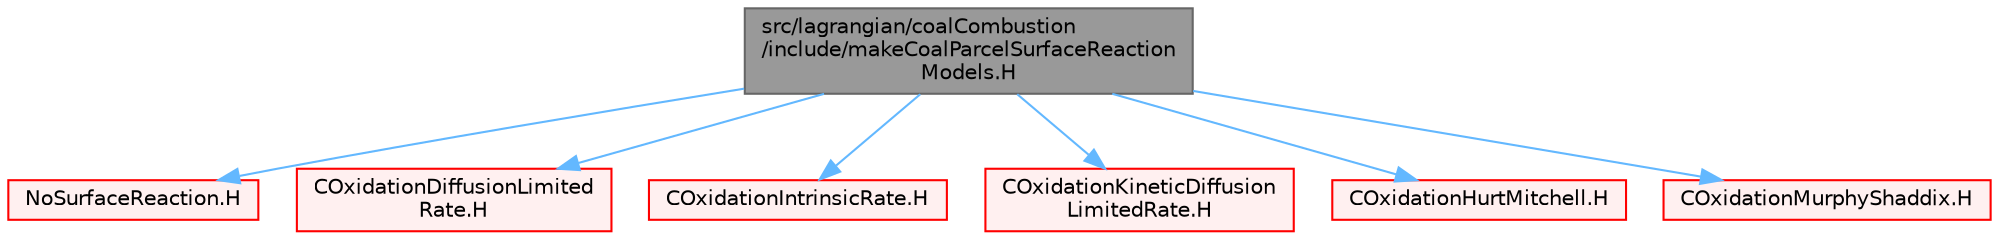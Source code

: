 digraph "src/lagrangian/coalCombustion/include/makeCoalParcelSurfaceReactionModels.H"
{
 // LATEX_PDF_SIZE
  bgcolor="transparent";
  edge [fontname=Helvetica,fontsize=10,labelfontname=Helvetica,labelfontsize=10];
  node [fontname=Helvetica,fontsize=10,shape=box,height=0.2,width=0.4];
  Node1 [id="Node000001",label="src/lagrangian/coalCombustion\l/include/makeCoalParcelSurfaceReaction\lModels.H",height=0.2,width=0.4,color="gray40", fillcolor="grey60", style="filled", fontcolor="black",tooltip=" "];
  Node1 -> Node2 [id="edge1_Node000001_Node000002",color="steelblue1",style="solid",tooltip=" "];
  Node2 [id="Node000002",label="NoSurfaceReaction.H",height=0.2,width=0.4,color="red", fillcolor="#FFF0F0", style="filled",URL="$NoSurfaceReaction_8H.html",tooltip=" "];
  Node1 -> Node187 [id="edge2_Node000001_Node000187",color="steelblue1",style="solid",tooltip=" "];
  Node187 [id="Node000187",label="COxidationDiffusionLimited\lRate.H",height=0.2,width=0.4,color="red", fillcolor="#FFF0F0", style="filled",URL="$COxidationDiffusionLimitedRate_8H.html",tooltip=" "];
  Node1 -> Node188 [id="edge3_Node000001_Node000188",color="steelblue1",style="solid",tooltip=" "];
  Node188 [id="Node000188",label="COxidationIntrinsicRate.H",height=0.2,width=0.4,color="red", fillcolor="#FFF0F0", style="filled",URL="$COxidationIntrinsicRate_8H.html",tooltip=" "];
  Node1 -> Node189 [id="edge4_Node000001_Node000189",color="steelblue1",style="solid",tooltip=" "];
  Node189 [id="Node000189",label="COxidationKineticDiffusion\lLimitedRate.H",height=0.2,width=0.4,color="red", fillcolor="#FFF0F0", style="filled",URL="$COxidationKineticDiffusionLimitedRate_8H.html",tooltip=" "];
  Node1 -> Node190 [id="edge5_Node000001_Node000190",color="steelblue1",style="solid",tooltip=" "];
  Node190 [id="Node000190",label="COxidationHurtMitchell.H",height=0.2,width=0.4,color="red", fillcolor="#FFF0F0", style="filled",URL="$COxidationHurtMitchell_8H.html",tooltip=" "];
  Node1 -> Node191 [id="edge6_Node000001_Node000191",color="steelblue1",style="solid",tooltip=" "];
  Node191 [id="Node000191",label="COxidationMurphyShaddix.H",height=0.2,width=0.4,color="red", fillcolor="#FFF0F0", style="filled",URL="$COxidationMurphyShaddix_8H.html",tooltip=" "];
}
